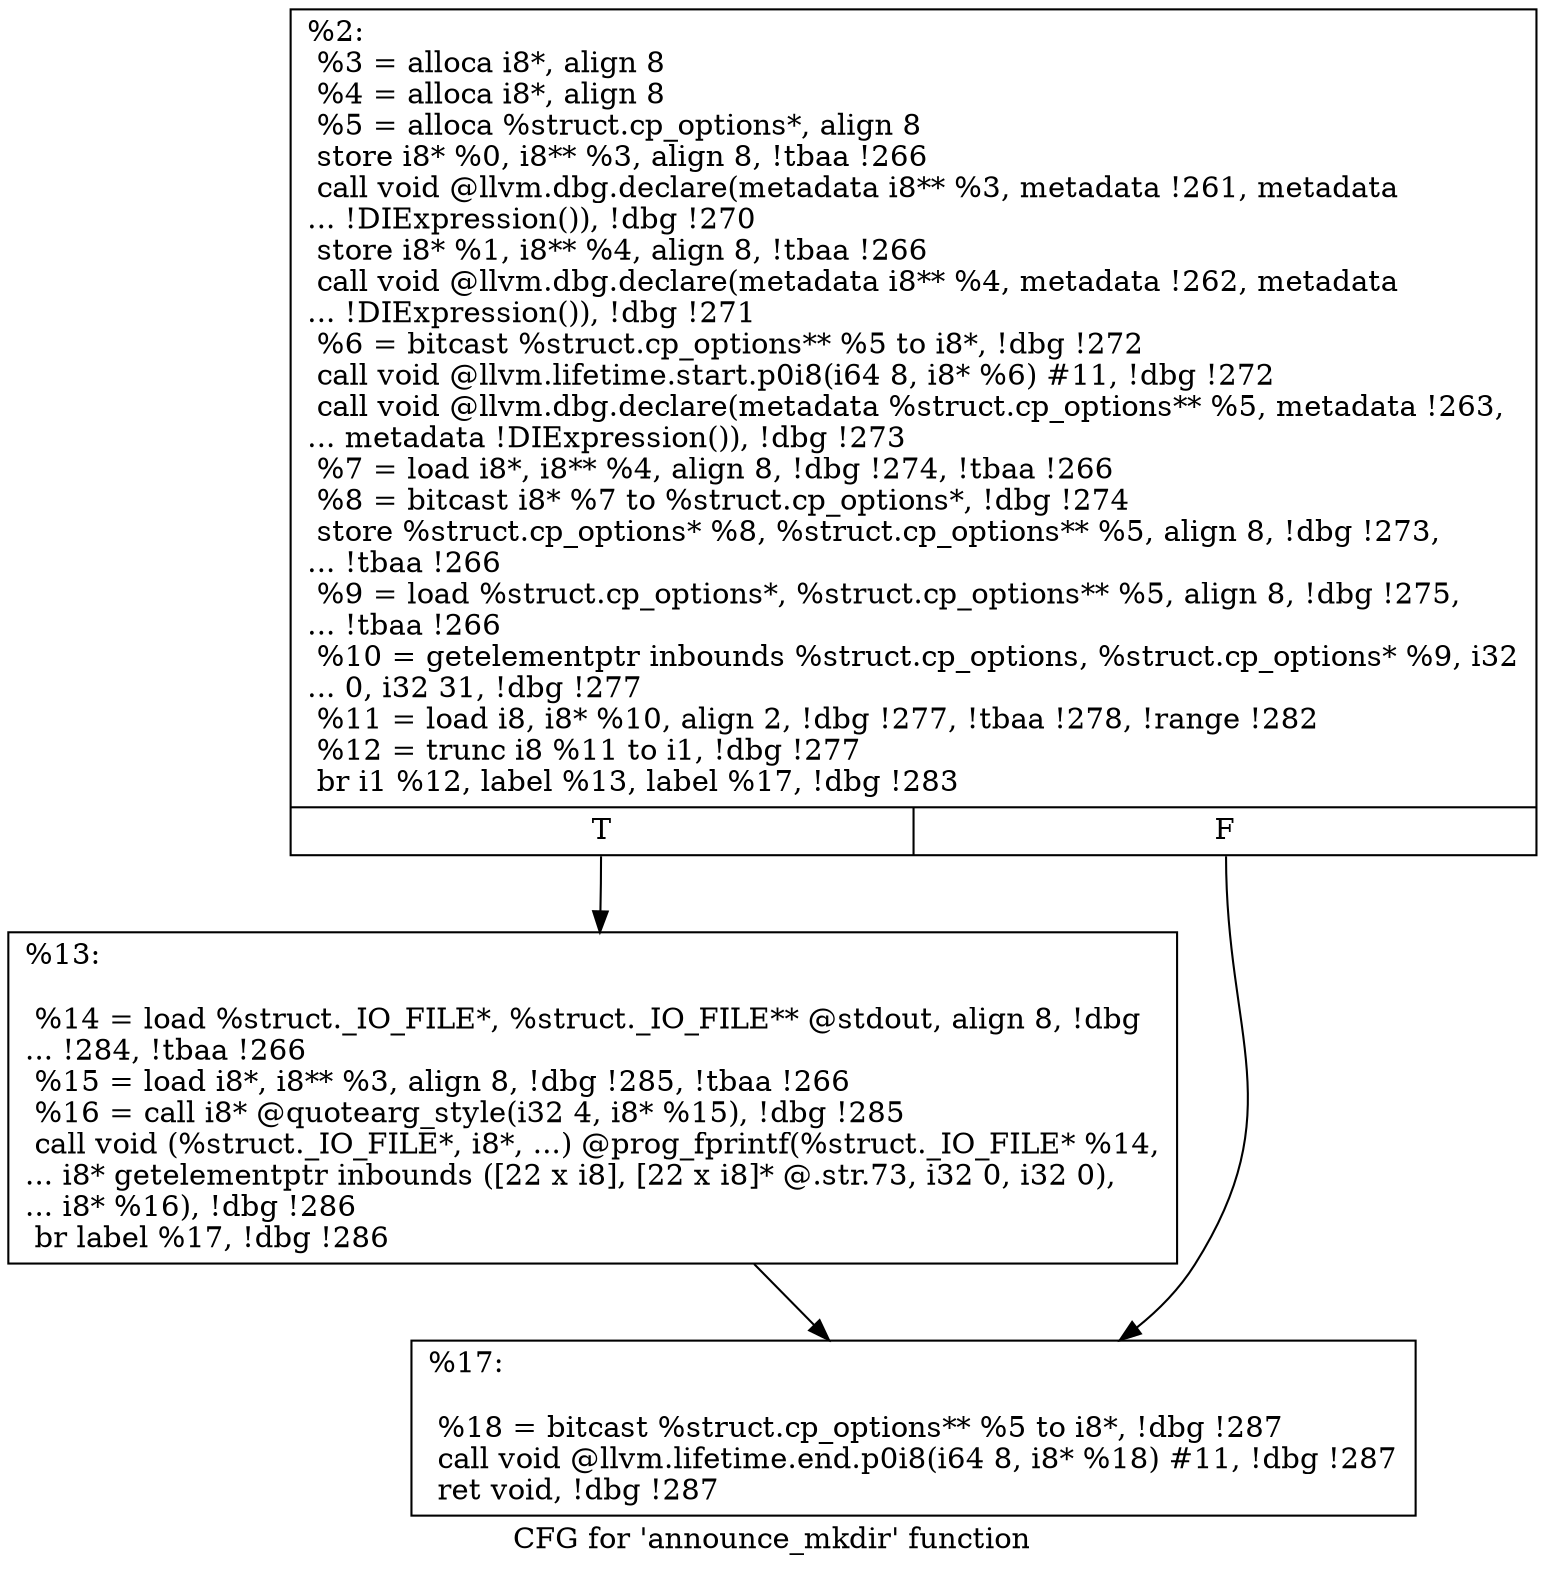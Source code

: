 digraph "CFG for 'announce_mkdir' function" {
	label="CFG for 'announce_mkdir' function";

	Node0x8d51d0 [shape=record,label="{%2:\l  %3 = alloca i8*, align 8\l  %4 = alloca i8*, align 8\l  %5 = alloca %struct.cp_options*, align 8\l  store i8* %0, i8** %3, align 8, !tbaa !266\l  call void @llvm.dbg.declare(metadata i8** %3, metadata !261, metadata\l... !DIExpression()), !dbg !270\l  store i8* %1, i8** %4, align 8, !tbaa !266\l  call void @llvm.dbg.declare(metadata i8** %4, metadata !262, metadata\l... !DIExpression()), !dbg !271\l  %6 = bitcast %struct.cp_options** %5 to i8*, !dbg !272\l  call void @llvm.lifetime.start.p0i8(i64 8, i8* %6) #11, !dbg !272\l  call void @llvm.dbg.declare(metadata %struct.cp_options** %5, metadata !263,\l... metadata !DIExpression()), !dbg !273\l  %7 = load i8*, i8** %4, align 8, !dbg !274, !tbaa !266\l  %8 = bitcast i8* %7 to %struct.cp_options*, !dbg !274\l  store %struct.cp_options* %8, %struct.cp_options** %5, align 8, !dbg !273,\l... !tbaa !266\l  %9 = load %struct.cp_options*, %struct.cp_options** %5, align 8, !dbg !275,\l... !tbaa !266\l  %10 = getelementptr inbounds %struct.cp_options, %struct.cp_options* %9, i32\l... 0, i32 31, !dbg !277\l  %11 = load i8, i8* %10, align 2, !dbg !277, !tbaa !278, !range !282\l  %12 = trunc i8 %11 to i1, !dbg !277\l  br i1 %12, label %13, label %17, !dbg !283\l|{<s0>T|<s1>F}}"];
	Node0x8d51d0:s0 -> Node0x8c9c20;
	Node0x8d51d0:s1 -> Node0x8c9c70;
	Node0x8c9c20 [shape=record,label="{%13:\l\l  %14 = load %struct._IO_FILE*, %struct._IO_FILE** @stdout, align 8, !dbg\l... !284, !tbaa !266\l  %15 = load i8*, i8** %3, align 8, !dbg !285, !tbaa !266\l  %16 = call i8* @quotearg_style(i32 4, i8* %15), !dbg !285\l  call void (%struct._IO_FILE*, i8*, ...) @prog_fprintf(%struct._IO_FILE* %14,\l... i8* getelementptr inbounds ([22 x i8], [22 x i8]* @.str.73, i32 0, i32 0),\l... i8* %16), !dbg !286\l  br label %17, !dbg !286\l}"];
	Node0x8c9c20 -> Node0x8c9c70;
	Node0x8c9c70 [shape=record,label="{%17:\l\l  %18 = bitcast %struct.cp_options** %5 to i8*, !dbg !287\l  call void @llvm.lifetime.end.p0i8(i64 8, i8* %18) #11, !dbg !287\l  ret void, !dbg !287\l}"];
}
